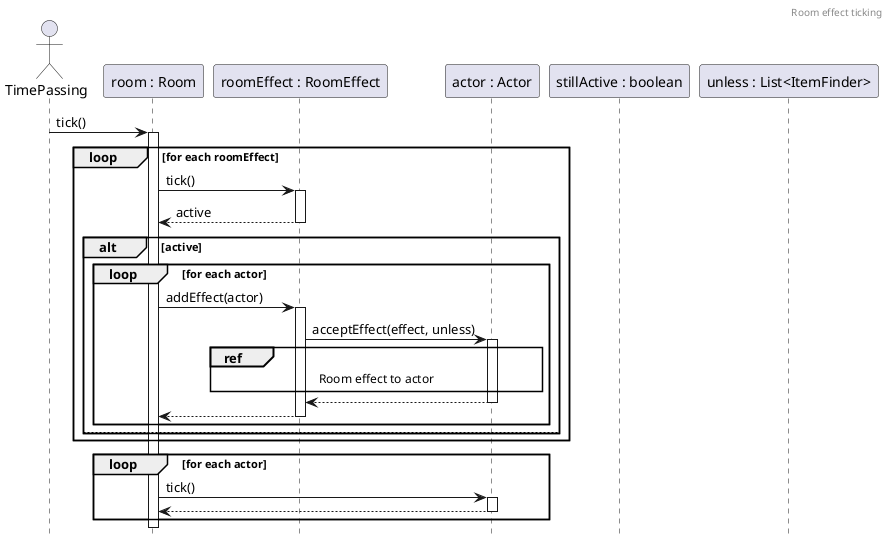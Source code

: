 @startuml RoomEffectTicking
header Room effect ticking
hide footbox

actor time as "TimePassing"
participant room as "room : Room"
participant effect as "roomEffect : RoomEffect"
participant actor as "actor : Actor"

time -> room ++: tick()
loop for each roomEffect
    room -> effect ++: tick()
    return active

    alt active
        loop for each actor 
            room -> effect ++: addEffect(actor)

            ' ennek illeszkednie kell a RoomEffectToActor/Professor/Student diagramhoz
            effect -> actor ++ : acceptEffect(effect, unless)
            
            ref over actor, effect 
                Room effect to actor
            end ref
            
            return 
            return
        end
    else
        ' ide kéne, hogy eltávolítjuk az effektet, de ez belső működés
    end
end

loop for each actor
    room -> actor ++: tick()
    return
end
 
participant stillActive as "stillActive : boolean"
participant unless as "unless : List<ItemFinder>"
@enduml